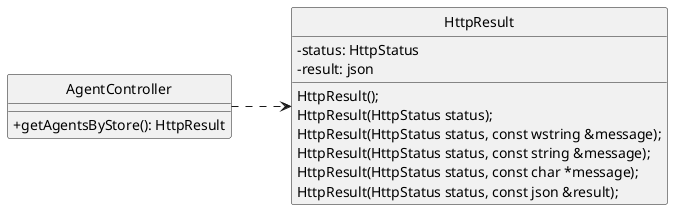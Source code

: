 @startuml
'https://plantuml.com/class-diagram
left to right direction

hide circle
skinparam classAttributeIconSize 0

class AgentController {
    +getAgentsByStore(): HttpResult
}

class HttpResult {
    -status: HttpStatus
    -result: json
    HttpResult();
    HttpResult(HttpStatus status);
    HttpResult(HttpStatus status, const wstring &message);
    HttpResult(HttpStatus status, const string &message);
    HttpResult(HttpStatus status, const char *message);
    HttpResult(HttpStatus status, const json &result);
}

AgentController ..> HttpResult


@enduml
